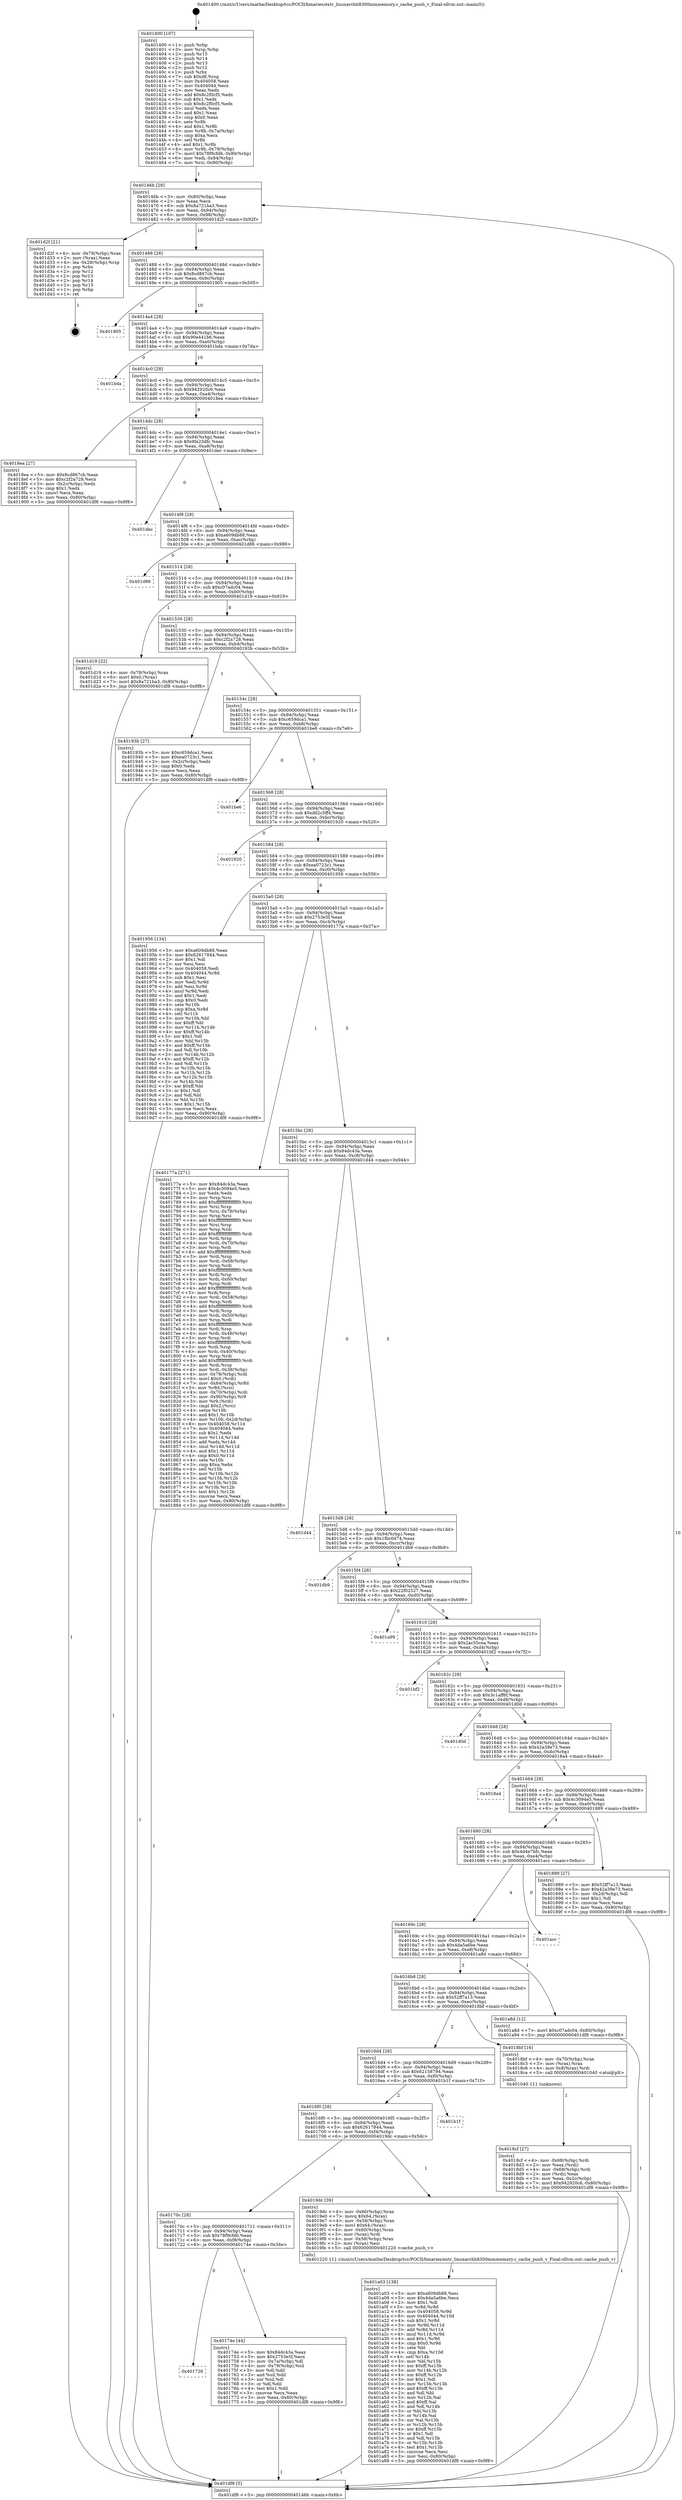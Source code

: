 digraph "0x401400" {
  label = "0x401400 (/mnt/c/Users/mathe/Desktop/tcc/POCII/binaries/extr_linuxarchh8300mmmemory.c_cache_push_v_Final-ollvm.out::main(0))"
  labelloc = "t"
  node[shape=record]

  Entry [label="",width=0.3,height=0.3,shape=circle,fillcolor=black,style=filled]
  "0x40146b" [label="{
     0x40146b [29]\l
     | [instrs]\l
     &nbsp;&nbsp;0x40146b \<+3\>: mov -0x80(%rbp),%eax\l
     &nbsp;&nbsp;0x40146e \<+2\>: mov %eax,%ecx\l
     &nbsp;&nbsp;0x401470 \<+6\>: sub $0x8a721ba3,%ecx\l
     &nbsp;&nbsp;0x401476 \<+6\>: mov %eax,-0x94(%rbp)\l
     &nbsp;&nbsp;0x40147c \<+6\>: mov %ecx,-0x98(%rbp)\l
     &nbsp;&nbsp;0x401482 \<+6\>: je 0000000000401d2f \<main+0x92f\>\l
  }"]
  "0x401d2f" [label="{
     0x401d2f [21]\l
     | [instrs]\l
     &nbsp;&nbsp;0x401d2f \<+4\>: mov -0x78(%rbp),%rax\l
     &nbsp;&nbsp;0x401d33 \<+2\>: mov (%rax),%eax\l
     &nbsp;&nbsp;0x401d35 \<+4\>: lea -0x28(%rbp),%rsp\l
     &nbsp;&nbsp;0x401d39 \<+1\>: pop %rbx\l
     &nbsp;&nbsp;0x401d3a \<+2\>: pop %r12\l
     &nbsp;&nbsp;0x401d3c \<+2\>: pop %r13\l
     &nbsp;&nbsp;0x401d3e \<+2\>: pop %r14\l
     &nbsp;&nbsp;0x401d40 \<+2\>: pop %r15\l
     &nbsp;&nbsp;0x401d42 \<+1\>: pop %rbp\l
     &nbsp;&nbsp;0x401d43 \<+1\>: ret\l
  }"]
  "0x401488" [label="{
     0x401488 [28]\l
     | [instrs]\l
     &nbsp;&nbsp;0x401488 \<+5\>: jmp 000000000040148d \<main+0x8d\>\l
     &nbsp;&nbsp;0x40148d \<+6\>: mov -0x94(%rbp),%eax\l
     &nbsp;&nbsp;0x401493 \<+5\>: sub $0x8cd867cb,%eax\l
     &nbsp;&nbsp;0x401498 \<+6\>: mov %eax,-0x9c(%rbp)\l
     &nbsp;&nbsp;0x40149e \<+6\>: je 0000000000401905 \<main+0x505\>\l
  }"]
  Exit [label="",width=0.3,height=0.3,shape=circle,fillcolor=black,style=filled,peripheries=2]
  "0x401905" [label="{
     0x401905\l
  }", style=dashed]
  "0x4014a4" [label="{
     0x4014a4 [28]\l
     | [instrs]\l
     &nbsp;&nbsp;0x4014a4 \<+5\>: jmp 00000000004014a9 \<main+0xa9\>\l
     &nbsp;&nbsp;0x4014a9 \<+6\>: mov -0x94(%rbp),%eax\l
     &nbsp;&nbsp;0x4014af \<+5\>: sub $0x90e441b6,%eax\l
     &nbsp;&nbsp;0x4014b4 \<+6\>: mov %eax,-0xa0(%rbp)\l
     &nbsp;&nbsp;0x4014ba \<+6\>: je 0000000000401bda \<main+0x7da\>\l
  }"]
  "0x401a03" [label="{
     0x401a03 [138]\l
     | [instrs]\l
     &nbsp;&nbsp;0x401a03 \<+5\>: mov $0xa609db88,%esi\l
     &nbsp;&nbsp;0x401a08 \<+5\>: mov $0x4da5a6be,%ecx\l
     &nbsp;&nbsp;0x401a0d \<+2\>: mov $0x1,%dl\l
     &nbsp;&nbsp;0x401a0f \<+3\>: xor %r8d,%r8d\l
     &nbsp;&nbsp;0x401a12 \<+8\>: mov 0x404058,%r9d\l
     &nbsp;&nbsp;0x401a1a \<+8\>: mov 0x404044,%r10d\l
     &nbsp;&nbsp;0x401a22 \<+4\>: sub $0x1,%r8d\l
     &nbsp;&nbsp;0x401a26 \<+3\>: mov %r9d,%r11d\l
     &nbsp;&nbsp;0x401a29 \<+3\>: add %r8d,%r11d\l
     &nbsp;&nbsp;0x401a2c \<+4\>: imul %r11d,%r9d\l
     &nbsp;&nbsp;0x401a30 \<+4\>: and $0x1,%r9d\l
     &nbsp;&nbsp;0x401a34 \<+4\>: cmp $0x0,%r9d\l
     &nbsp;&nbsp;0x401a38 \<+3\>: sete %bl\l
     &nbsp;&nbsp;0x401a3b \<+4\>: cmp $0xa,%r10d\l
     &nbsp;&nbsp;0x401a3f \<+4\>: setl %r14b\l
     &nbsp;&nbsp;0x401a43 \<+3\>: mov %bl,%r15b\l
     &nbsp;&nbsp;0x401a46 \<+4\>: xor $0xff,%r15b\l
     &nbsp;&nbsp;0x401a4a \<+3\>: mov %r14b,%r12b\l
     &nbsp;&nbsp;0x401a4d \<+4\>: xor $0xff,%r12b\l
     &nbsp;&nbsp;0x401a51 \<+3\>: xor $0x1,%dl\l
     &nbsp;&nbsp;0x401a54 \<+3\>: mov %r15b,%r13b\l
     &nbsp;&nbsp;0x401a57 \<+4\>: and $0xff,%r13b\l
     &nbsp;&nbsp;0x401a5b \<+2\>: and %dl,%bl\l
     &nbsp;&nbsp;0x401a5d \<+3\>: mov %r12b,%al\l
     &nbsp;&nbsp;0x401a60 \<+2\>: and $0xff,%al\l
     &nbsp;&nbsp;0x401a62 \<+3\>: and %dl,%r14b\l
     &nbsp;&nbsp;0x401a65 \<+3\>: or %bl,%r13b\l
     &nbsp;&nbsp;0x401a68 \<+3\>: or %r14b,%al\l
     &nbsp;&nbsp;0x401a6b \<+3\>: xor %al,%r13b\l
     &nbsp;&nbsp;0x401a6e \<+3\>: or %r12b,%r15b\l
     &nbsp;&nbsp;0x401a71 \<+4\>: xor $0xff,%r15b\l
     &nbsp;&nbsp;0x401a75 \<+3\>: or $0x1,%dl\l
     &nbsp;&nbsp;0x401a78 \<+3\>: and %dl,%r15b\l
     &nbsp;&nbsp;0x401a7b \<+3\>: or %r15b,%r13b\l
     &nbsp;&nbsp;0x401a7e \<+4\>: test $0x1,%r13b\l
     &nbsp;&nbsp;0x401a82 \<+3\>: cmovne %ecx,%esi\l
     &nbsp;&nbsp;0x401a85 \<+3\>: mov %esi,-0x80(%rbp)\l
     &nbsp;&nbsp;0x401a88 \<+5\>: jmp 0000000000401df8 \<main+0x9f8\>\l
  }"]
  "0x401bda" [label="{
     0x401bda\l
  }", style=dashed]
  "0x4014c0" [label="{
     0x4014c0 [28]\l
     | [instrs]\l
     &nbsp;&nbsp;0x4014c0 \<+5\>: jmp 00000000004014c5 \<main+0xc5\>\l
     &nbsp;&nbsp;0x4014c5 \<+6\>: mov -0x94(%rbp),%eax\l
     &nbsp;&nbsp;0x4014cb \<+5\>: sub $0x942920c6,%eax\l
     &nbsp;&nbsp;0x4014d0 \<+6\>: mov %eax,-0xa4(%rbp)\l
     &nbsp;&nbsp;0x4014d6 \<+6\>: je 00000000004018ea \<main+0x4ea\>\l
  }"]
  "0x4018cf" [label="{
     0x4018cf [27]\l
     | [instrs]\l
     &nbsp;&nbsp;0x4018cf \<+4\>: mov -0x68(%rbp),%rdi\l
     &nbsp;&nbsp;0x4018d3 \<+2\>: mov %eax,(%rdi)\l
     &nbsp;&nbsp;0x4018d5 \<+4\>: mov -0x68(%rbp),%rdi\l
     &nbsp;&nbsp;0x4018d9 \<+2\>: mov (%rdi),%eax\l
     &nbsp;&nbsp;0x4018db \<+3\>: mov %eax,-0x2c(%rbp)\l
     &nbsp;&nbsp;0x4018de \<+7\>: movl $0x942920c6,-0x80(%rbp)\l
     &nbsp;&nbsp;0x4018e5 \<+5\>: jmp 0000000000401df8 \<main+0x9f8\>\l
  }"]
  "0x4018ea" [label="{
     0x4018ea [27]\l
     | [instrs]\l
     &nbsp;&nbsp;0x4018ea \<+5\>: mov $0x8cd867cb,%eax\l
     &nbsp;&nbsp;0x4018ef \<+5\>: mov $0xc2f2a728,%ecx\l
     &nbsp;&nbsp;0x4018f4 \<+3\>: mov -0x2c(%rbp),%edx\l
     &nbsp;&nbsp;0x4018f7 \<+3\>: cmp $0x1,%edx\l
     &nbsp;&nbsp;0x4018fa \<+3\>: cmovl %ecx,%eax\l
     &nbsp;&nbsp;0x4018fd \<+3\>: mov %eax,-0x80(%rbp)\l
     &nbsp;&nbsp;0x401900 \<+5\>: jmp 0000000000401df8 \<main+0x9f8\>\l
  }"]
  "0x4014dc" [label="{
     0x4014dc [28]\l
     | [instrs]\l
     &nbsp;&nbsp;0x4014dc \<+5\>: jmp 00000000004014e1 \<main+0xe1\>\l
     &nbsp;&nbsp;0x4014e1 \<+6\>: mov -0x94(%rbp),%eax\l
     &nbsp;&nbsp;0x4014e7 \<+5\>: sub $0x9fa23dfc,%eax\l
     &nbsp;&nbsp;0x4014ec \<+6\>: mov %eax,-0xa8(%rbp)\l
     &nbsp;&nbsp;0x4014f2 \<+6\>: je 0000000000401dec \<main+0x9ec\>\l
  }"]
  "0x401400" [label="{
     0x401400 [107]\l
     | [instrs]\l
     &nbsp;&nbsp;0x401400 \<+1\>: push %rbp\l
     &nbsp;&nbsp;0x401401 \<+3\>: mov %rsp,%rbp\l
     &nbsp;&nbsp;0x401404 \<+2\>: push %r15\l
     &nbsp;&nbsp;0x401406 \<+2\>: push %r14\l
     &nbsp;&nbsp;0x401408 \<+2\>: push %r13\l
     &nbsp;&nbsp;0x40140a \<+2\>: push %r12\l
     &nbsp;&nbsp;0x40140c \<+1\>: push %rbx\l
     &nbsp;&nbsp;0x40140d \<+7\>: sub $0xd8,%rsp\l
     &nbsp;&nbsp;0x401414 \<+7\>: mov 0x404058,%eax\l
     &nbsp;&nbsp;0x40141b \<+7\>: mov 0x404044,%ecx\l
     &nbsp;&nbsp;0x401422 \<+2\>: mov %eax,%edx\l
     &nbsp;&nbsp;0x401424 \<+6\>: add $0x8c2f0cf5,%edx\l
     &nbsp;&nbsp;0x40142a \<+3\>: sub $0x1,%edx\l
     &nbsp;&nbsp;0x40142d \<+6\>: sub $0x8c2f0cf5,%edx\l
     &nbsp;&nbsp;0x401433 \<+3\>: imul %edx,%eax\l
     &nbsp;&nbsp;0x401436 \<+3\>: and $0x1,%eax\l
     &nbsp;&nbsp;0x401439 \<+3\>: cmp $0x0,%eax\l
     &nbsp;&nbsp;0x40143c \<+4\>: sete %r8b\l
     &nbsp;&nbsp;0x401440 \<+4\>: and $0x1,%r8b\l
     &nbsp;&nbsp;0x401444 \<+4\>: mov %r8b,-0x7a(%rbp)\l
     &nbsp;&nbsp;0x401448 \<+3\>: cmp $0xa,%ecx\l
     &nbsp;&nbsp;0x40144b \<+4\>: setl %r8b\l
     &nbsp;&nbsp;0x40144f \<+4\>: and $0x1,%r8b\l
     &nbsp;&nbsp;0x401453 \<+4\>: mov %r8b,-0x79(%rbp)\l
     &nbsp;&nbsp;0x401457 \<+7\>: movl $0x78f9cfd6,-0x80(%rbp)\l
     &nbsp;&nbsp;0x40145e \<+6\>: mov %edi,-0x84(%rbp)\l
     &nbsp;&nbsp;0x401464 \<+7\>: mov %rsi,-0x90(%rbp)\l
  }"]
  "0x401dec" [label="{
     0x401dec\l
  }", style=dashed]
  "0x4014f8" [label="{
     0x4014f8 [28]\l
     | [instrs]\l
     &nbsp;&nbsp;0x4014f8 \<+5\>: jmp 00000000004014fd \<main+0xfd\>\l
     &nbsp;&nbsp;0x4014fd \<+6\>: mov -0x94(%rbp),%eax\l
     &nbsp;&nbsp;0x401503 \<+5\>: sub $0xa609db88,%eax\l
     &nbsp;&nbsp;0x401508 \<+6\>: mov %eax,-0xac(%rbp)\l
     &nbsp;&nbsp;0x40150e \<+6\>: je 0000000000401d86 \<main+0x986\>\l
  }"]
  "0x401df8" [label="{
     0x401df8 [5]\l
     | [instrs]\l
     &nbsp;&nbsp;0x401df8 \<+5\>: jmp 000000000040146b \<main+0x6b\>\l
  }"]
  "0x401d86" [label="{
     0x401d86\l
  }", style=dashed]
  "0x401514" [label="{
     0x401514 [28]\l
     | [instrs]\l
     &nbsp;&nbsp;0x401514 \<+5\>: jmp 0000000000401519 \<main+0x119\>\l
     &nbsp;&nbsp;0x401519 \<+6\>: mov -0x94(%rbp),%eax\l
     &nbsp;&nbsp;0x40151f \<+5\>: sub $0xc07adc04,%eax\l
     &nbsp;&nbsp;0x401524 \<+6\>: mov %eax,-0xb0(%rbp)\l
     &nbsp;&nbsp;0x40152a \<+6\>: je 0000000000401d19 \<main+0x919\>\l
  }"]
  "0x401728" [label="{
     0x401728\l
  }", style=dashed]
  "0x401d19" [label="{
     0x401d19 [22]\l
     | [instrs]\l
     &nbsp;&nbsp;0x401d19 \<+4\>: mov -0x78(%rbp),%rax\l
     &nbsp;&nbsp;0x401d1d \<+6\>: movl $0x0,(%rax)\l
     &nbsp;&nbsp;0x401d23 \<+7\>: movl $0x8a721ba3,-0x80(%rbp)\l
     &nbsp;&nbsp;0x401d2a \<+5\>: jmp 0000000000401df8 \<main+0x9f8\>\l
  }"]
  "0x401530" [label="{
     0x401530 [28]\l
     | [instrs]\l
     &nbsp;&nbsp;0x401530 \<+5\>: jmp 0000000000401535 \<main+0x135\>\l
     &nbsp;&nbsp;0x401535 \<+6\>: mov -0x94(%rbp),%eax\l
     &nbsp;&nbsp;0x40153b \<+5\>: sub $0xc2f2a728,%eax\l
     &nbsp;&nbsp;0x401540 \<+6\>: mov %eax,-0xb4(%rbp)\l
     &nbsp;&nbsp;0x401546 \<+6\>: je 000000000040193b \<main+0x53b\>\l
  }"]
  "0x40174e" [label="{
     0x40174e [44]\l
     | [instrs]\l
     &nbsp;&nbsp;0x40174e \<+5\>: mov $0x84dc43a,%eax\l
     &nbsp;&nbsp;0x401753 \<+5\>: mov $0x2753e5f,%ecx\l
     &nbsp;&nbsp;0x401758 \<+3\>: mov -0x7a(%rbp),%dl\l
     &nbsp;&nbsp;0x40175b \<+4\>: mov -0x79(%rbp),%sil\l
     &nbsp;&nbsp;0x40175f \<+3\>: mov %dl,%dil\l
     &nbsp;&nbsp;0x401762 \<+3\>: and %sil,%dil\l
     &nbsp;&nbsp;0x401765 \<+3\>: xor %sil,%dl\l
     &nbsp;&nbsp;0x401768 \<+3\>: or %dl,%dil\l
     &nbsp;&nbsp;0x40176b \<+4\>: test $0x1,%dil\l
     &nbsp;&nbsp;0x40176f \<+3\>: cmovne %ecx,%eax\l
     &nbsp;&nbsp;0x401772 \<+3\>: mov %eax,-0x80(%rbp)\l
     &nbsp;&nbsp;0x401775 \<+5\>: jmp 0000000000401df8 \<main+0x9f8\>\l
  }"]
  "0x40193b" [label="{
     0x40193b [27]\l
     | [instrs]\l
     &nbsp;&nbsp;0x40193b \<+5\>: mov $0xc659dca1,%eax\l
     &nbsp;&nbsp;0x401940 \<+5\>: mov $0xea0723c1,%ecx\l
     &nbsp;&nbsp;0x401945 \<+3\>: mov -0x2c(%rbp),%edx\l
     &nbsp;&nbsp;0x401948 \<+3\>: cmp $0x0,%edx\l
     &nbsp;&nbsp;0x40194b \<+3\>: cmove %ecx,%eax\l
     &nbsp;&nbsp;0x40194e \<+3\>: mov %eax,-0x80(%rbp)\l
     &nbsp;&nbsp;0x401951 \<+5\>: jmp 0000000000401df8 \<main+0x9f8\>\l
  }"]
  "0x40154c" [label="{
     0x40154c [28]\l
     | [instrs]\l
     &nbsp;&nbsp;0x40154c \<+5\>: jmp 0000000000401551 \<main+0x151\>\l
     &nbsp;&nbsp;0x401551 \<+6\>: mov -0x94(%rbp),%eax\l
     &nbsp;&nbsp;0x401557 \<+5\>: sub $0xc659dca1,%eax\l
     &nbsp;&nbsp;0x40155c \<+6\>: mov %eax,-0xb8(%rbp)\l
     &nbsp;&nbsp;0x401562 \<+6\>: je 0000000000401be6 \<main+0x7e6\>\l
  }"]
  "0x40170c" [label="{
     0x40170c [28]\l
     | [instrs]\l
     &nbsp;&nbsp;0x40170c \<+5\>: jmp 0000000000401711 \<main+0x311\>\l
     &nbsp;&nbsp;0x401711 \<+6\>: mov -0x94(%rbp),%eax\l
     &nbsp;&nbsp;0x401717 \<+5\>: sub $0x78f9cfd6,%eax\l
     &nbsp;&nbsp;0x40171c \<+6\>: mov %eax,-0xf8(%rbp)\l
     &nbsp;&nbsp;0x401722 \<+6\>: je 000000000040174e \<main+0x34e\>\l
  }"]
  "0x401be6" [label="{
     0x401be6\l
  }", style=dashed]
  "0x401568" [label="{
     0x401568 [28]\l
     | [instrs]\l
     &nbsp;&nbsp;0x401568 \<+5\>: jmp 000000000040156d \<main+0x16d\>\l
     &nbsp;&nbsp;0x40156d \<+6\>: mov -0x94(%rbp),%eax\l
     &nbsp;&nbsp;0x401573 \<+5\>: sub $0xdd2c5ff4,%eax\l
     &nbsp;&nbsp;0x401578 \<+6\>: mov %eax,-0xbc(%rbp)\l
     &nbsp;&nbsp;0x40157e \<+6\>: je 0000000000401920 \<main+0x520\>\l
  }"]
  "0x4019dc" [label="{
     0x4019dc [39]\l
     | [instrs]\l
     &nbsp;&nbsp;0x4019dc \<+4\>: mov -0x60(%rbp),%rax\l
     &nbsp;&nbsp;0x4019e0 \<+7\>: movq $0x64,(%rax)\l
     &nbsp;&nbsp;0x4019e7 \<+4\>: mov -0x58(%rbp),%rax\l
     &nbsp;&nbsp;0x4019eb \<+6\>: movl $0x64,(%rax)\l
     &nbsp;&nbsp;0x4019f1 \<+4\>: mov -0x60(%rbp),%rax\l
     &nbsp;&nbsp;0x4019f5 \<+3\>: mov (%rax),%rdi\l
     &nbsp;&nbsp;0x4019f8 \<+4\>: mov -0x58(%rbp),%rax\l
     &nbsp;&nbsp;0x4019fc \<+2\>: mov (%rax),%esi\l
     &nbsp;&nbsp;0x4019fe \<+5\>: call 0000000000401220 \<cache_push_v\>\l
     | [calls]\l
     &nbsp;&nbsp;0x401220 \{1\} (/mnt/c/Users/mathe/Desktop/tcc/POCII/binaries/extr_linuxarchh8300mmmemory.c_cache_push_v_Final-ollvm.out::cache_push_v)\l
  }"]
  "0x401920" [label="{
     0x401920\l
  }", style=dashed]
  "0x401584" [label="{
     0x401584 [28]\l
     | [instrs]\l
     &nbsp;&nbsp;0x401584 \<+5\>: jmp 0000000000401589 \<main+0x189\>\l
     &nbsp;&nbsp;0x401589 \<+6\>: mov -0x94(%rbp),%eax\l
     &nbsp;&nbsp;0x40158f \<+5\>: sub $0xea0723c1,%eax\l
     &nbsp;&nbsp;0x401594 \<+6\>: mov %eax,-0xc0(%rbp)\l
     &nbsp;&nbsp;0x40159a \<+6\>: je 0000000000401956 \<main+0x556\>\l
  }"]
  "0x4016f0" [label="{
     0x4016f0 [28]\l
     | [instrs]\l
     &nbsp;&nbsp;0x4016f0 \<+5\>: jmp 00000000004016f5 \<main+0x2f5\>\l
     &nbsp;&nbsp;0x4016f5 \<+6\>: mov -0x94(%rbp),%eax\l
     &nbsp;&nbsp;0x4016fb \<+5\>: sub $0x62617844,%eax\l
     &nbsp;&nbsp;0x401700 \<+6\>: mov %eax,-0xf4(%rbp)\l
     &nbsp;&nbsp;0x401706 \<+6\>: je 00000000004019dc \<main+0x5dc\>\l
  }"]
  "0x401956" [label="{
     0x401956 [134]\l
     | [instrs]\l
     &nbsp;&nbsp;0x401956 \<+5\>: mov $0xa609db88,%eax\l
     &nbsp;&nbsp;0x40195b \<+5\>: mov $0x62617844,%ecx\l
     &nbsp;&nbsp;0x401960 \<+2\>: mov $0x1,%dl\l
     &nbsp;&nbsp;0x401962 \<+2\>: xor %esi,%esi\l
     &nbsp;&nbsp;0x401964 \<+7\>: mov 0x404058,%edi\l
     &nbsp;&nbsp;0x40196b \<+8\>: mov 0x404044,%r8d\l
     &nbsp;&nbsp;0x401973 \<+3\>: sub $0x1,%esi\l
     &nbsp;&nbsp;0x401976 \<+3\>: mov %edi,%r9d\l
     &nbsp;&nbsp;0x401979 \<+3\>: add %esi,%r9d\l
     &nbsp;&nbsp;0x40197c \<+4\>: imul %r9d,%edi\l
     &nbsp;&nbsp;0x401980 \<+3\>: and $0x1,%edi\l
     &nbsp;&nbsp;0x401983 \<+3\>: cmp $0x0,%edi\l
     &nbsp;&nbsp;0x401986 \<+4\>: sete %r10b\l
     &nbsp;&nbsp;0x40198a \<+4\>: cmp $0xa,%r8d\l
     &nbsp;&nbsp;0x40198e \<+4\>: setl %r11b\l
     &nbsp;&nbsp;0x401992 \<+3\>: mov %r10b,%bl\l
     &nbsp;&nbsp;0x401995 \<+3\>: xor $0xff,%bl\l
     &nbsp;&nbsp;0x401998 \<+3\>: mov %r11b,%r14b\l
     &nbsp;&nbsp;0x40199b \<+4\>: xor $0xff,%r14b\l
     &nbsp;&nbsp;0x40199f \<+3\>: xor $0x1,%dl\l
     &nbsp;&nbsp;0x4019a2 \<+3\>: mov %bl,%r15b\l
     &nbsp;&nbsp;0x4019a5 \<+4\>: and $0xff,%r15b\l
     &nbsp;&nbsp;0x4019a9 \<+3\>: and %dl,%r10b\l
     &nbsp;&nbsp;0x4019ac \<+3\>: mov %r14b,%r12b\l
     &nbsp;&nbsp;0x4019af \<+4\>: and $0xff,%r12b\l
     &nbsp;&nbsp;0x4019b3 \<+3\>: and %dl,%r11b\l
     &nbsp;&nbsp;0x4019b6 \<+3\>: or %r10b,%r15b\l
     &nbsp;&nbsp;0x4019b9 \<+3\>: or %r11b,%r12b\l
     &nbsp;&nbsp;0x4019bc \<+3\>: xor %r12b,%r15b\l
     &nbsp;&nbsp;0x4019bf \<+3\>: or %r14b,%bl\l
     &nbsp;&nbsp;0x4019c2 \<+3\>: xor $0xff,%bl\l
     &nbsp;&nbsp;0x4019c5 \<+3\>: or $0x1,%dl\l
     &nbsp;&nbsp;0x4019c8 \<+2\>: and %dl,%bl\l
     &nbsp;&nbsp;0x4019ca \<+3\>: or %bl,%r15b\l
     &nbsp;&nbsp;0x4019cd \<+4\>: test $0x1,%r15b\l
     &nbsp;&nbsp;0x4019d1 \<+3\>: cmovne %ecx,%eax\l
     &nbsp;&nbsp;0x4019d4 \<+3\>: mov %eax,-0x80(%rbp)\l
     &nbsp;&nbsp;0x4019d7 \<+5\>: jmp 0000000000401df8 \<main+0x9f8\>\l
  }"]
  "0x4015a0" [label="{
     0x4015a0 [28]\l
     | [instrs]\l
     &nbsp;&nbsp;0x4015a0 \<+5\>: jmp 00000000004015a5 \<main+0x1a5\>\l
     &nbsp;&nbsp;0x4015a5 \<+6\>: mov -0x94(%rbp),%eax\l
     &nbsp;&nbsp;0x4015ab \<+5\>: sub $0x2753e5f,%eax\l
     &nbsp;&nbsp;0x4015b0 \<+6\>: mov %eax,-0xc4(%rbp)\l
     &nbsp;&nbsp;0x4015b6 \<+6\>: je 000000000040177a \<main+0x37a\>\l
  }"]
  "0x401b1f" [label="{
     0x401b1f\l
  }", style=dashed]
  "0x40177a" [label="{
     0x40177a [271]\l
     | [instrs]\l
     &nbsp;&nbsp;0x40177a \<+5\>: mov $0x84dc43a,%eax\l
     &nbsp;&nbsp;0x40177f \<+5\>: mov $0x4c3094e5,%ecx\l
     &nbsp;&nbsp;0x401784 \<+2\>: xor %edx,%edx\l
     &nbsp;&nbsp;0x401786 \<+3\>: mov %rsp,%rsi\l
     &nbsp;&nbsp;0x401789 \<+4\>: add $0xfffffffffffffff0,%rsi\l
     &nbsp;&nbsp;0x40178d \<+3\>: mov %rsi,%rsp\l
     &nbsp;&nbsp;0x401790 \<+4\>: mov %rsi,-0x78(%rbp)\l
     &nbsp;&nbsp;0x401794 \<+3\>: mov %rsp,%rsi\l
     &nbsp;&nbsp;0x401797 \<+4\>: add $0xfffffffffffffff0,%rsi\l
     &nbsp;&nbsp;0x40179b \<+3\>: mov %rsi,%rsp\l
     &nbsp;&nbsp;0x40179e \<+3\>: mov %rsp,%rdi\l
     &nbsp;&nbsp;0x4017a1 \<+4\>: add $0xfffffffffffffff0,%rdi\l
     &nbsp;&nbsp;0x4017a5 \<+3\>: mov %rdi,%rsp\l
     &nbsp;&nbsp;0x4017a8 \<+4\>: mov %rdi,-0x70(%rbp)\l
     &nbsp;&nbsp;0x4017ac \<+3\>: mov %rsp,%rdi\l
     &nbsp;&nbsp;0x4017af \<+4\>: add $0xfffffffffffffff0,%rdi\l
     &nbsp;&nbsp;0x4017b3 \<+3\>: mov %rdi,%rsp\l
     &nbsp;&nbsp;0x4017b6 \<+4\>: mov %rdi,-0x68(%rbp)\l
     &nbsp;&nbsp;0x4017ba \<+3\>: mov %rsp,%rdi\l
     &nbsp;&nbsp;0x4017bd \<+4\>: add $0xfffffffffffffff0,%rdi\l
     &nbsp;&nbsp;0x4017c1 \<+3\>: mov %rdi,%rsp\l
     &nbsp;&nbsp;0x4017c4 \<+4\>: mov %rdi,-0x60(%rbp)\l
     &nbsp;&nbsp;0x4017c8 \<+3\>: mov %rsp,%rdi\l
     &nbsp;&nbsp;0x4017cb \<+4\>: add $0xfffffffffffffff0,%rdi\l
     &nbsp;&nbsp;0x4017cf \<+3\>: mov %rdi,%rsp\l
     &nbsp;&nbsp;0x4017d2 \<+4\>: mov %rdi,-0x58(%rbp)\l
     &nbsp;&nbsp;0x4017d6 \<+3\>: mov %rsp,%rdi\l
     &nbsp;&nbsp;0x4017d9 \<+4\>: add $0xfffffffffffffff0,%rdi\l
     &nbsp;&nbsp;0x4017dd \<+3\>: mov %rdi,%rsp\l
     &nbsp;&nbsp;0x4017e0 \<+4\>: mov %rdi,-0x50(%rbp)\l
     &nbsp;&nbsp;0x4017e4 \<+3\>: mov %rsp,%rdi\l
     &nbsp;&nbsp;0x4017e7 \<+4\>: add $0xfffffffffffffff0,%rdi\l
     &nbsp;&nbsp;0x4017eb \<+3\>: mov %rdi,%rsp\l
     &nbsp;&nbsp;0x4017ee \<+4\>: mov %rdi,-0x48(%rbp)\l
     &nbsp;&nbsp;0x4017f2 \<+3\>: mov %rsp,%rdi\l
     &nbsp;&nbsp;0x4017f5 \<+4\>: add $0xfffffffffffffff0,%rdi\l
     &nbsp;&nbsp;0x4017f9 \<+3\>: mov %rdi,%rsp\l
     &nbsp;&nbsp;0x4017fc \<+4\>: mov %rdi,-0x40(%rbp)\l
     &nbsp;&nbsp;0x401800 \<+3\>: mov %rsp,%rdi\l
     &nbsp;&nbsp;0x401803 \<+4\>: add $0xfffffffffffffff0,%rdi\l
     &nbsp;&nbsp;0x401807 \<+3\>: mov %rdi,%rsp\l
     &nbsp;&nbsp;0x40180a \<+4\>: mov %rdi,-0x38(%rbp)\l
     &nbsp;&nbsp;0x40180e \<+4\>: mov -0x78(%rbp),%rdi\l
     &nbsp;&nbsp;0x401812 \<+6\>: movl $0x0,(%rdi)\l
     &nbsp;&nbsp;0x401818 \<+7\>: mov -0x84(%rbp),%r8d\l
     &nbsp;&nbsp;0x40181f \<+3\>: mov %r8d,(%rsi)\l
     &nbsp;&nbsp;0x401822 \<+4\>: mov -0x70(%rbp),%rdi\l
     &nbsp;&nbsp;0x401826 \<+7\>: mov -0x90(%rbp),%r9\l
     &nbsp;&nbsp;0x40182d \<+3\>: mov %r9,(%rdi)\l
     &nbsp;&nbsp;0x401830 \<+3\>: cmpl $0x2,(%rsi)\l
     &nbsp;&nbsp;0x401833 \<+4\>: setne %r10b\l
     &nbsp;&nbsp;0x401837 \<+4\>: and $0x1,%r10b\l
     &nbsp;&nbsp;0x40183b \<+4\>: mov %r10b,-0x2d(%rbp)\l
     &nbsp;&nbsp;0x40183f \<+8\>: mov 0x404058,%r11d\l
     &nbsp;&nbsp;0x401847 \<+7\>: mov 0x404044,%ebx\l
     &nbsp;&nbsp;0x40184e \<+3\>: sub $0x1,%edx\l
     &nbsp;&nbsp;0x401851 \<+3\>: mov %r11d,%r14d\l
     &nbsp;&nbsp;0x401854 \<+3\>: add %edx,%r14d\l
     &nbsp;&nbsp;0x401857 \<+4\>: imul %r14d,%r11d\l
     &nbsp;&nbsp;0x40185b \<+4\>: and $0x1,%r11d\l
     &nbsp;&nbsp;0x40185f \<+4\>: cmp $0x0,%r11d\l
     &nbsp;&nbsp;0x401863 \<+4\>: sete %r10b\l
     &nbsp;&nbsp;0x401867 \<+3\>: cmp $0xa,%ebx\l
     &nbsp;&nbsp;0x40186a \<+4\>: setl %r15b\l
     &nbsp;&nbsp;0x40186e \<+3\>: mov %r10b,%r12b\l
     &nbsp;&nbsp;0x401871 \<+3\>: and %r15b,%r12b\l
     &nbsp;&nbsp;0x401874 \<+3\>: xor %r15b,%r10b\l
     &nbsp;&nbsp;0x401877 \<+3\>: or %r10b,%r12b\l
     &nbsp;&nbsp;0x40187a \<+4\>: test $0x1,%r12b\l
     &nbsp;&nbsp;0x40187e \<+3\>: cmovne %ecx,%eax\l
     &nbsp;&nbsp;0x401881 \<+3\>: mov %eax,-0x80(%rbp)\l
     &nbsp;&nbsp;0x401884 \<+5\>: jmp 0000000000401df8 \<main+0x9f8\>\l
  }"]
  "0x4015bc" [label="{
     0x4015bc [28]\l
     | [instrs]\l
     &nbsp;&nbsp;0x4015bc \<+5\>: jmp 00000000004015c1 \<main+0x1c1\>\l
     &nbsp;&nbsp;0x4015c1 \<+6\>: mov -0x94(%rbp),%eax\l
     &nbsp;&nbsp;0x4015c7 \<+5\>: sub $0x84dc43a,%eax\l
     &nbsp;&nbsp;0x4015cc \<+6\>: mov %eax,-0xc8(%rbp)\l
     &nbsp;&nbsp;0x4015d2 \<+6\>: je 0000000000401d44 \<main+0x944\>\l
  }"]
  "0x4016d4" [label="{
     0x4016d4 [28]\l
     | [instrs]\l
     &nbsp;&nbsp;0x4016d4 \<+5\>: jmp 00000000004016d9 \<main+0x2d9\>\l
     &nbsp;&nbsp;0x4016d9 \<+6\>: mov -0x94(%rbp),%eax\l
     &nbsp;&nbsp;0x4016df \<+5\>: sub $0x62158794,%eax\l
     &nbsp;&nbsp;0x4016e4 \<+6\>: mov %eax,-0xf0(%rbp)\l
     &nbsp;&nbsp;0x4016ea \<+6\>: je 0000000000401b1f \<main+0x71f\>\l
  }"]
  "0x401d44" [label="{
     0x401d44\l
  }", style=dashed]
  "0x4015d8" [label="{
     0x4015d8 [28]\l
     | [instrs]\l
     &nbsp;&nbsp;0x4015d8 \<+5\>: jmp 00000000004015dd \<main+0x1dd\>\l
     &nbsp;&nbsp;0x4015dd \<+6\>: mov -0x94(%rbp),%eax\l
     &nbsp;&nbsp;0x4015e3 \<+5\>: sub $0x1fbc0d74,%eax\l
     &nbsp;&nbsp;0x4015e8 \<+6\>: mov %eax,-0xcc(%rbp)\l
     &nbsp;&nbsp;0x4015ee \<+6\>: je 0000000000401db9 \<main+0x9b9\>\l
  }"]
  "0x4018bf" [label="{
     0x4018bf [16]\l
     | [instrs]\l
     &nbsp;&nbsp;0x4018bf \<+4\>: mov -0x70(%rbp),%rax\l
     &nbsp;&nbsp;0x4018c3 \<+3\>: mov (%rax),%rax\l
     &nbsp;&nbsp;0x4018c6 \<+4\>: mov 0x8(%rax),%rdi\l
     &nbsp;&nbsp;0x4018ca \<+5\>: call 0000000000401040 \<atoi@plt\>\l
     | [calls]\l
     &nbsp;&nbsp;0x401040 \{1\} (unknown)\l
  }"]
  "0x401db9" [label="{
     0x401db9\l
  }", style=dashed]
  "0x4015f4" [label="{
     0x4015f4 [28]\l
     | [instrs]\l
     &nbsp;&nbsp;0x4015f4 \<+5\>: jmp 00000000004015f9 \<main+0x1f9\>\l
     &nbsp;&nbsp;0x4015f9 \<+6\>: mov -0x94(%rbp),%eax\l
     &nbsp;&nbsp;0x4015ff \<+5\>: sub $0x22f02527,%eax\l
     &nbsp;&nbsp;0x401604 \<+6\>: mov %eax,-0xd0(%rbp)\l
     &nbsp;&nbsp;0x40160a \<+6\>: je 0000000000401a99 \<main+0x699\>\l
  }"]
  "0x4016b8" [label="{
     0x4016b8 [28]\l
     | [instrs]\l
     &nbsp;&nbsp;0x4016b8 \<+5\>: jmp 00000000004016bd \<main+0x2bd\>\l
     &nbsp;&nbsp;0x4016bd \<+6\>: mov -0x94(%rbp),%eax\l
     &nbsp;&nbsp;0x4016c3 \<+5\>: sub $0x52ff7a13,%eax\l
     &nbsp;&nbsp;0x4016c8 \<+6\>: mov %eax,-0xec(%rbp)\l
     &nbsp;&nbsp;0x4016ce \<+6\>: je 00000000004018bf \<main+0x4bf\>\l
  }"]
  "0x401a99" [label="{
     0x401a99\l
  }", style=dashed]
  "0x401610" [label="{
     0x401610 [28]\l
     | [instrs]\l
     &nbsp;&nbsp;0x401610 \<+5\>: jmp 0000000000401615 \<main+0x215\>\l
     &nbsp;&nbsp;0x401615 \<+6\>: mov -0x94(%rbp),%eax\l
     &nbsp;&nbsp;0x40161b \<+5\>: sub $0x2ac55cea,%eax\l
     &nbsp;&nbsp;0x401620 \<+6\>: mov %eax,-0xd4(%rbp)\l
     &nbsp;&nbsp;0x401626 \<+6\>: je 0000000000401bf2 \<main+0x7f2\>\l
  }"]
  "0x401a8d" [label="{
     0x401a8d [12]\l
     | [instrs]\l
     &nbsp;&nbsp;0x401a8d \<+7\>: movl $0xc07adc04,-0x80(%rbp)\l
     &nbsp;&nbsp;0x401a94 \<+5\>: jmp 0000000000401df8 \<main+0x9f8\>\l
  }"]
  "0x401bf2" [label="{
     0x401bf2\l
  }", style=dashed]
  "0x40162c" [label="{
     0x40162c [28]\l
     | [instrs]\l
     &nbsp;&nbsp;0x40162c \<+5\>: jmp 0000000000401631 \<main+0x231\>\l
     &nbsp;&nbsp;0x401631 \<+6\>: mov -0x94(%rbp),%eax\l
     &nbsp;&nbsp;0x401637 \<+5\>: sub $0x3c1aff6f,%eax\l
     &nbsp;&nbsp;0x40163c \<+6\>: mov %eax,-0xd8(%rbp)\l
     &nbsp;&nbsp;0x401642 \<+6\>: je 0000000000401d0d \<main+0x90d\>\l
  }"]
  "0x40169c" [label="{
     0x40169c [28]\l
     | [instrs]\l
     &nbsp;&nbsp;0x40169c \<+5\>: jmp 00000000004016a1 \<main+0x2a1\>\l
     &nbsp;&nbsp;0x4016a1 \<+6\>: mov -0x94(%rbp),%eax\l
     &nbsp;&nbsp;0x4016a7 \<+5\>: sub $0x4da5a6be,%eax\l
     &nbsp;&nbsp;0x4016ac \<+6\>: mov %eax,-0xe8(%rbp)\l
     &nbsp;&nbsp;0x4016b2 \<+6\>: je 0000000000401a8d \<main+0x68d\>\l
  }"]
  "0x401d0d" [label="{
     0x401d0d\l
  }", style=dashed]
  "0x401648" [label="{
     0x401648 [28]\l
     | [instrs]\l
     &nbsp;&nbsp;0x401648 \<+5\>: jmp 000000000040164d \<main+0x24d\>\l
     &nbsp;&nbsp;0x40164d \<+6\>: mov -0x94(%rbp),%eax\l
     &nbsp;&nbsp;0x401653 \<+5\>: sub $0x42a39e73,%eax\l
     &nbsp;&nbsp;0x401658 \<+6\>: mov %eax,-0xdc(%rbp)\l
     &nbsp;&nbsp;0x40165e \<+6\>: je 00000000004018a4 \<main+0x4a4\>\l
  }"]
  "0x401acc" [label="{
     0x401acc\l
  }", style=dashed]
  "0x4018a4" [label="{
     0x4018a4\l
  }", style=dashed]
  "0x401664" [label="{
     0x401664 [28]\l
     | [instrs]\l
     &nbsp;&nbsp;0x401664 \<+5\>: jmp 0000000000401669 \<main+0x269\>\l
     &nbsp;&nbsp;0x401669 \<+6\>: mov -0x94(%rbp),%eax\l
     &nbsp;&nbsp;0x40166f \<+5\>: sub $0x4c3094e5,%eax\l
     &nbsp;&nbsp;0x401674 \<+6\>: mov %eax,-0xe0(%rbp)\l
     &nbsp;&nbsp;0x40167a \<+6\>: je 0000000000401889 \<main+0x489\>\l
  }"]
  "0x401680" [label="{
     0x401680 [28]\l
     | [instrs]\l
     &nbsp;&nbsp;0x401680 \<+5\>: jmp 0000000000401685 \<main+0x285\>\l
     &nbsp;&nbsp;0x401685 \<+6\>: mov -0x94(%rbp),%eax\l
     &nbsp;&nbsp;0x40168b \<+5\>: sub $0x4d4e7bfc,%eax\l
     &nbsp;&nbsp;0x401690 \<+6\>: mov %eax,-0xe4(%rbp)\l
     &nbsp;&nbsp;0x401696 \<+6\>: je 0000000000401acc \<main+0x6cc\>\l
  }"]
  "0x401889" [label="{
     0x401889 [27]\l
     | [instrs]\l
     &nbsp;&nbsp;0x401889 \<+5\>: mov $0x52ff7a13,%eax\l
     &nbsp;&nbsp;0x40188e \<+5\>: mov $0x42a39e73,%ecx\l
     &nbsp;&nbsp;0x401893 \<+3\>: mov -0x2d(%rbp),%dl\l
     &nbsp;&nbsp;0x401896 \<+3\>: test $0x1,%dl\l
     &nbsp;&nbsp;0x401899 \<+3\>: cmovne %ecx,%eax\l
     &nbsp;&nbsp;0x40189c \<+3\>: mov %eax,-0x80(%rbp)\l
     &nbsp;&nbsp;0x40189f \<+5\>: jmp 0000000000401df8 \<main+0x9f8\>\l
  }"]
  Entry -> "0x401400" [label=" 1"]
  "0x40146b" -> "0x401d2f" [label=" 1"]
  "0x40146b" -> "0x401488" [label=" 10"]
  "0x401d2f" -> Exit [label=" 1"]
  "0x401488" -> "0x401905" [label=" 0"]
  "0x401488" -> "0x4014a4" [label=" 10"]
  "0x401d19" -> "0x401df8" [label=" 1"]
  "0x4014a4" -> "0x401bda" [label=" 0"]
  "0x4014a4" -> "0x4014c0" [label=" 10"]
  "0x401a8d" -> "0x401df8" [label=" 1"]
  "0x4014c0" -> "0x4018ea" [label=" 1"]
  "0x4014c0" -> "0x4014dc" [label=" 9"]
  "0x401a03" -> "0x401df8" [label=" 1"]
  "0x4014dc" -> "0x401dec" [label=" 0"]
  "0x4014dc" -> "0x4014f8" [label=" 9"]
  "0x401956" -> "0x401df8" [label=" 1"]
  "0x4014f8" -> "0x401d86" [label=" 0"]
  "0x4014f8" -> "0x401514" [label=" 9"]
  "0x40193b" -> "0x401df8" [label=" 1"]
  "0x401514" -> "0x401d19" [label=" 1"]
  "0x401514" -> "0x401530" [label=" 8"]
  "0x4018ea" -> "0x401df8" [label=" 1"]
  "0x401530" -> "0x40193b" [label=" 1"]
  "0x401530" -> "0x40154c" [label=" 7"]
  "0x4018cf" -> "0x401df8" [label=" 1"]
  "0x40154c" -> "0x401be6" [label=" 0"]
  "0x40154c" -> "0x401568" [label=" 7"]
  "0x401889" -> "0x401df8" [label=" 1"]
  "0x401568" -> "0x401920" [label=" 0"]
  "0x401568" -> "0x401584" [label=" 7"]
  "0x40177a" -> "0x401df8" [label=" 1"]
  "0x401584" -> "0x401956" [label=" 1"]
  "0x401584" -> "0x4015a0" [label=" 6"]
  "0x401df8" -> "0x40146b" [label=" 10"]
  "0x4015a0" -> "0x40177a" [label=" 1"]
  "0x4015a0" -> "0x4015bc" [label=" 5"]
  "0x401400" -> "0x40146b" [label=" 1"]
  "0x4015bc" -> "0x401d44" [label=" 0"]
  "0x4015bc" -> "0x4015d8" [label=" 5"]
  "0x40170c" -> "0x401728" [label=" 0"]
  "0x4015d8" -> "0x401db9" [label=" 0"]
  "0x4015d8" -> "0x4015f4" [label=" 5"]
  "0x40170c" -> "0x40174e" [label=" 1"]
  "0x4015f4" -> "0x401a99" [label=" 0"]
  "0x4015f4" -> "0x401610" [label=" 5"]
  "0x4016f0" -> "0x40170c" [label=" 1"]
  "0x401610" -> "0x401bf2" [label=" 0"]
  "0x401610" -> "0x40162c" [label=" 5"]
  "0x4016f0" -> "0x4019dc" [label=" 1"]
  "0x40162c" -> "0x401d0d" [label=" 0"]
  "0x40162c" -> "0x401648" [label=" 5"]
  "0x4016d4" -> "0x4016f0" [label=" 2"]
  "0x401648" -> "0x4018a4" [label=" 0"]
  "0x401648" -> "0x401664" [label=" 5"]
  "0x4016d4" -> "0x401b1f" [label=" 0"]
  "0x401664" -> "0x401889" [label=" 1"]
  "0x401664" -> "0x401680" [label=" 4"]
  "0x40174e" -> "0x401df8" [label=" 1"]
  "0x401680" -> "0x401acc" [label=" 0"]
  "0x401680" -> "0x40169c" [label=" 4"]
  "0x4019dc" -> "0x401a03" [label=" 1"]
  "0x40169c" -> "0x401a8d" [label=" 1"]
  "0x40169c" -> "0x4016b8" [label=" 3"]
  "0x4018bf" -> "0x4018cf" [label=" 1"]
  "0x4016b8" -> "0x4018bf" [label=" 1"]
  "0x4016b8" -> "0x4016d4" [label=" 2"]
}
